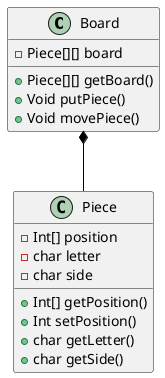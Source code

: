 @startuml
'https://plantuml.com/sequence-diagram

class Board{
        -Piece[][] board
        +Piece[][] getBoard()
        +Void putPiece()
        +Void movePiece()
    }

class Piece{
    -Int[] position
    -char letter
    -char side
    +Int[] getPosition()
    +Int setPosition()
    +char getLetter()
    +char getSide()
    }

Board *-[#000000]- Piece

@enduml